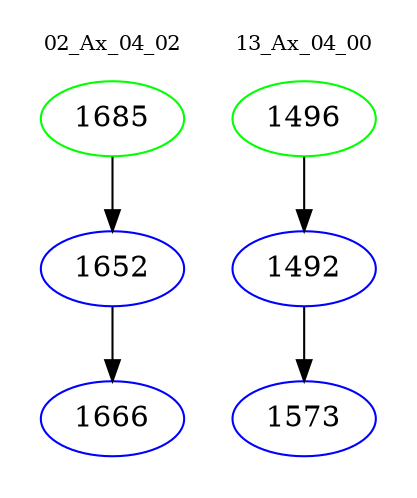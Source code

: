 digraph{
subgraph cluster_0 {
color = white
label = "02_Ax_04_02";
fontsize=10;
T0_1685 [label="1685", color="green"]
T0_1685 -> T0_1652 [color="black"]
T0_1652 [label="1652", color="blue"]
T0_1652 -> T0_1666 [color="black"]
T0_1666 [label="1666", color="blue"]
}
subgraph cluster_1 {
color = white
label = "13_Ax_04_00";
fontsize=10;
T1_1496 [label="1496", color="green"]
T1_1496 -> T1_1492 [color="black"]
T1_1492 [label="1492", color="blue"]
T1_1492 -> T1_1573 [color="black"]
T1_1573 [label="1573", color="blue"]
}
}
